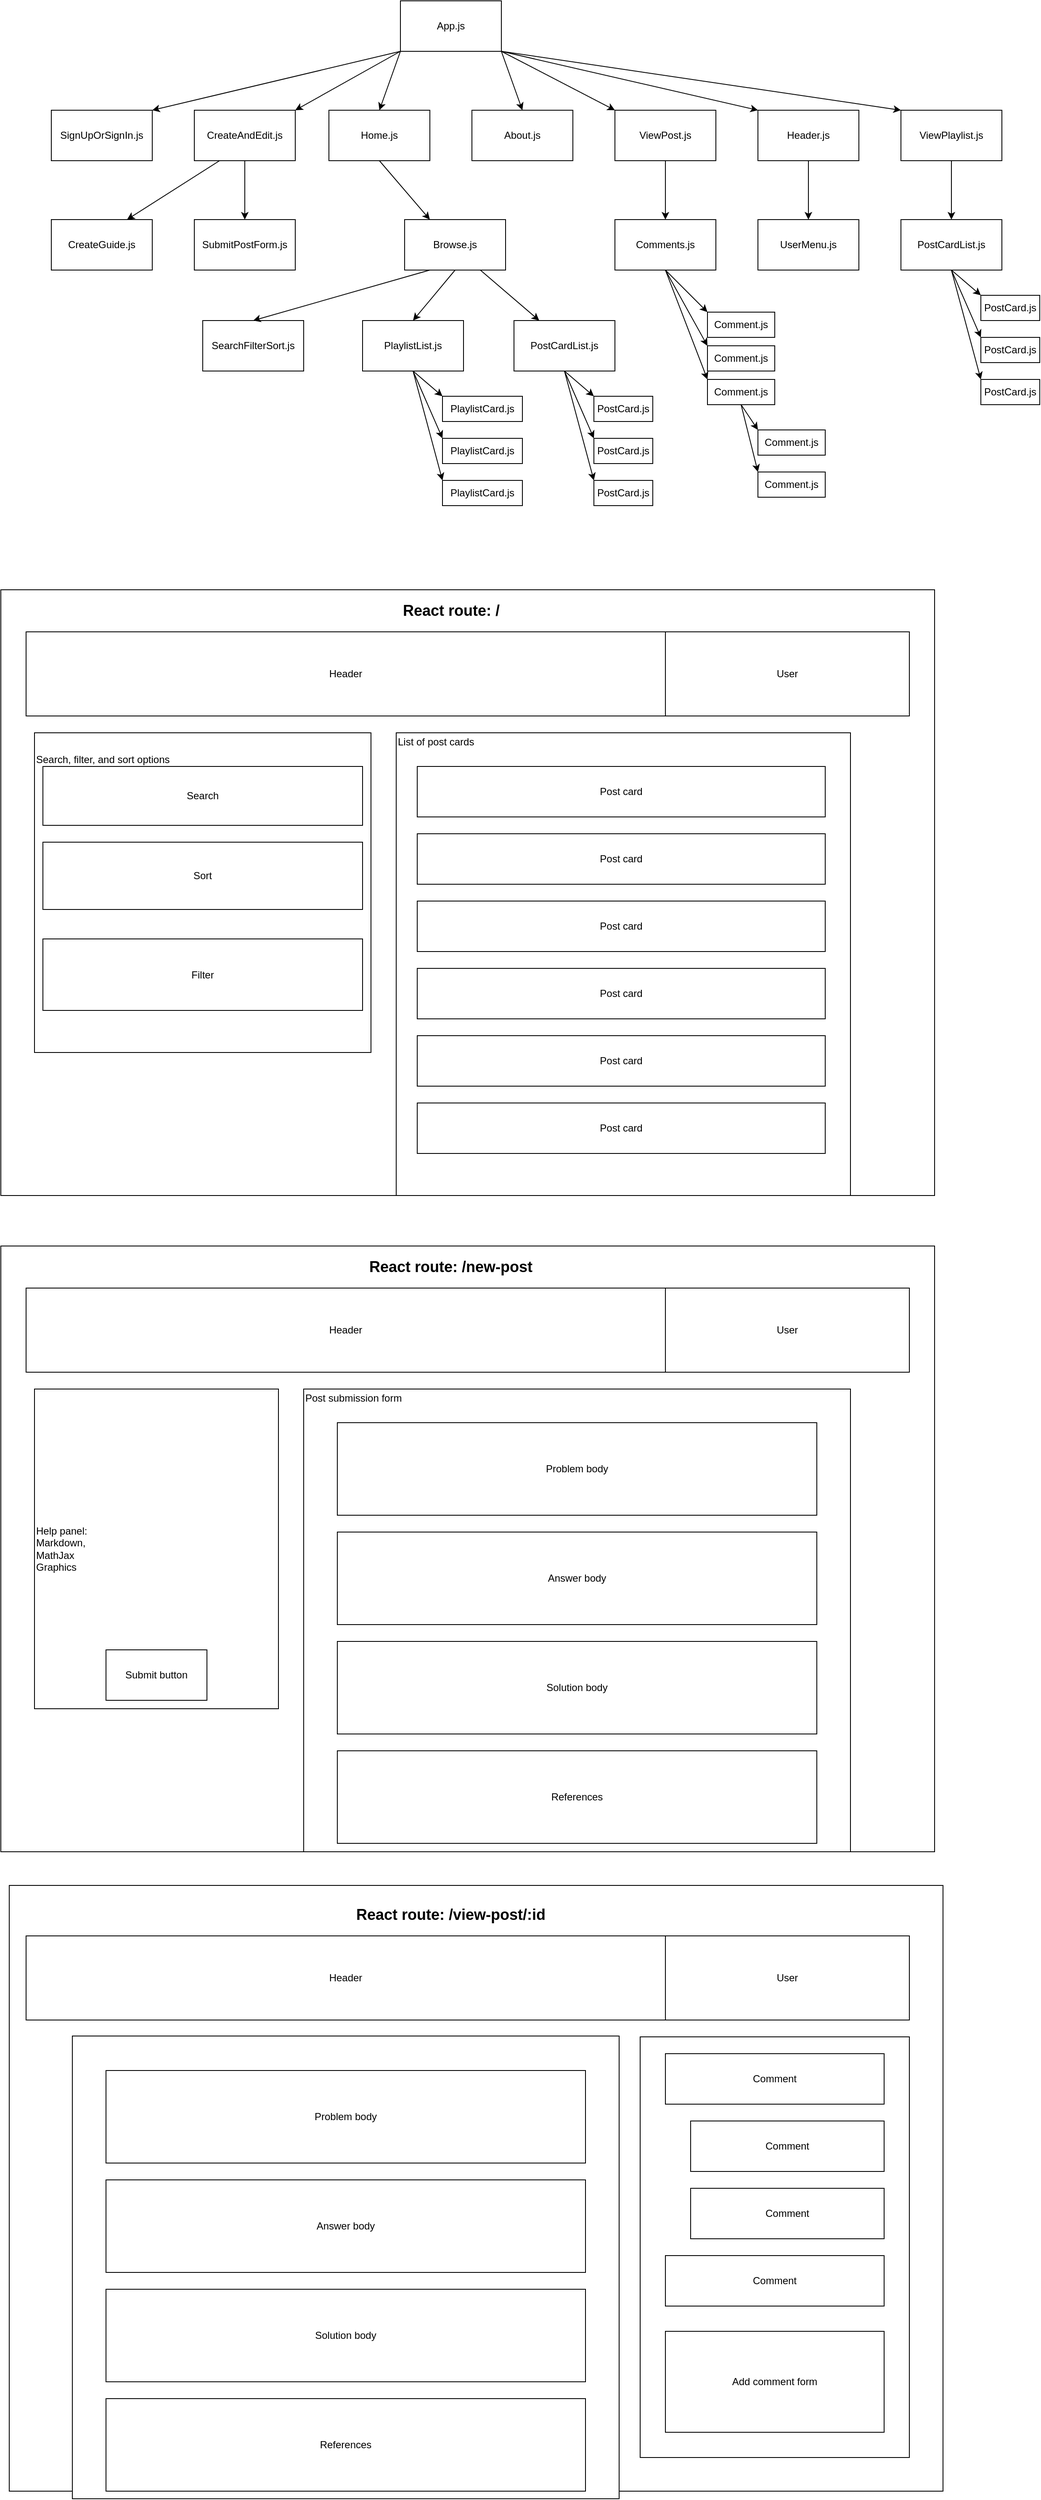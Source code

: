 <mxfile version="22.1.21" type="github">
  <diagram name="Page-1" id="hKuly2Bz2IKXPWWTgTds">
    <mxGraphModel dx="2071" dy="759" grid="1" gridSize="10" guides="1" tooltips="1" connect="1" arrows="1" fold="1" page="1" pageScale="1" pageWidth="850" pageHeight="1100" math="0" shadow="0">
      <root>
        <mxCell id="0" />
        <mxCell id="1" parent="0" />
        <mxCell id="SFf2Btg46Zuehb72WBfB-1" value="App.js" style="rounded=0;whiteSpace=wrap;html=1;" vertex="1" parent="1">
          <mxGeometry x="365" width="120" height="60" as="geometry" />
        </mxCell>
        <mxCell id="SFf2Btg46Zuehb72WBfB-2" value="Home.js" style="rounded=0;whiteSpace=wrap;html=1;" vertex="1" parent="1">
          <mxGeometry x="280" y="130" width="120" height="60" as="geometry" />
        </mxCell>
        <mxCell id="SFf2Btg46Zuehb72WBfB-3" value="About.js" style="rounded=0;whiteSpace=wrap;html=1;" vertex="1" parent="1">
          <mxGeometry x="450" y="130" width="120" height="60" as="geometry" />
        </mxCell>
        <mxCell id="SFf2Btg46Zuehb72WBfB-4" value="SignUpOrSignIn.js" style="rounded=0;whiteSpace=wrap;html=1;" vertex="1" parent="1">
          <mxGeometry x="-50" y="130" width="120" height="60" as="geometry" />
        </mxCell>
        <mxCell id="SFf2Btg46Zuehb72WBfB-6" value="Header.js" style="rounded=0;whiteSpace=wrap;html=1;" vertex="1" parent="1">
          <mxGeometry x="790" y="130" width="120" height="60" as="geometry" />
        </mxCell>
        <mxCell id="SFf2Btg46Zuehb72WBfB-7" value="UserMenu.js" style="rounded=0;whiteSpace=wrap;html=1;" vertex="1" parent="1">
          <mxGeometry x="790" y="260" width="120" height="60" as="geometry" />
        </mxCell>
        <mxCell id="SFf2Btg46Zuehb72WBfB-9" value="" style="rounded=0;whiteSpace=wrap;html=1;" vertex="1" parent="1">
          <mxGeometry x="-110" y="700" width="1110" height="720" as="geometry" />
        </mxCell>
        <mxCell id="SFf2Btg46Zuehb72WBfB-10" value="Header" style="rounded=0;whiteSpace=wrap;html=1;" vertex="1" parent="1">
          <mxGeometry x="-80" y="750" width="760" height="100" as="geometry" />
        </mxCell>
        <mxCell id="SFf2Btg46Zuehb72WBfB-11" value="User" style="rounded=0;whiteSpace=wrap;html=1;" vertex="1" parent="1">
          <mxGeometry x="680" y="750" width="290" height="100" as="geometry" />
        </mxCell>
        <mxCell id="SFf2Btg46Zuehb72WBfB-12" value="Search, filter, and sort options&lt;br&gt;&lt;br&gt;&lt;br&gt;&lt;br&gt;&lt;br&gt;&lt;br&gt;&lt;br&gt;&lt;br&gt;&lt;br&gt;&lt;br&gt;&lt;br&gt;&lt;br&gt;&lt;br&gt;&lt;br&gt;&lt;br&gt;&lt;br&gt;&lt;br&gt;&lt;br&gt;&lt;br&gt;&lt;br&gt;&lt;br&gt;&lt;br&gt;&lt;br&gt;" style="rounded=0;whiteSpace=wrap;html=1;align=left;" vertex="1" parent="1">
          <mxGeometry x="-70" y="870" width="400" height="380" as="geometry" />
        </mxCell>
        <mxCell id="SFf2Btg46Zuehb72WBfB-13" value="SearchFilterSort.js" style="rounded=0;whiteSpace=wrap;html=1;" vertex="1" parent="1">
          <mxGeometry x="130" y="380" width="120" height="60" as="geometry" />
        </mxCell>
        <mxCell id="SFf2Btg46Zuehb72WBfB-14" value="CreateAndEdit.js" style="rounded=0;whiteSpace=wrap;html=1;" vertex="1" parent="1">
          <mxGeometry x="120" y="130" width="120" height="60" as="geometry" />
        </mxCell>
        <mxCell id="SFf2Btg46Zuehb72WBfB-15" value="PostCard.js" style="rounded=0;whiteSpace=wrap;html=1;" vertex="1" parent="1">
          <mxGeometry x="595" y="470" width="70" height="30" as="geometry" />
        </mxCell>
        <mxCell id="SFf2Btg46Zuehb72WBfB-17" value="&lt;p&gt;List of post cards&lt;/p&gt;&lt;p&gt;&lt;br&gt;&lt;/p&gt;&lt;p&gt;&lt;br&gt;&lt;/p&gt;&lt;p&gt;&lt;br&gt;&lt;/p&gt;&lt;p&gt;&lt;br&gt;&lt;/p&gt;&lt;p&gt;&lt;br&gt;&lt;/p&gt;&lt;p&gt;&lt;br&gt;&lt;/p&gt;&lt;p&gt;&lt;br&gt;&lt;/p&gt;&lt;p&gt;&lt;br&gt;&lt;/p&gt;&lt;p&gt;&lt;br&gt;&lt;/p&gt;&lt;p&gt;&lt;br&gt;&lt;/p&gt;&lt;p&gt;&lt;br&gt;&lt;/p&gt;&lt;p&gt;&lt;br&gt;&lt;/p&gt;&lt;p&gt;&lt;br&gt;&lt;/p&gt;&lt;p&gt;&lt;br&gt;&lt;/p&gt;&lt;p&gt;&lt;br&gt;&lt;/p&gt;&lt;p&gt;&lt;br&gt;&lt;/p&gt;&lt;p&gt;&lt;br&gt;&lt;/p&gt;&lt;p&gt;&lt;br&gt;&lt;/p&gt;&lt;p&gt;&lt;br&gt;&lt;/p&gt;&lt;p&gt;&lt;br&gt;&lt;/p&gt;" style="rounded=0;whiteSpace=wrap;html=1;align=left;" vertex="1" parent="1">
          <mxGeometry x="360" y="870" width="540" height="550" as="geometry" />
        </mxCell>
        <mxCell id="SFf2Btg46Zuehb72WBfB-20" value="Search" style="rounded=0;whiteSpace=wrap;html=1;" vertex="1" parent="1">
          <mxGeometry x="-60" y="910" width="380" height="70" as="geometry" />
        </mxCell>
        <mxCell id="SFf2Btg46Zuehb72WBfB-21" value="Sort" style="rounded=0;whiteSpace=wrap;html=1;" vertex="1" parent="1">
          <mxGeometry x="-60" y="1000" width="380" height="80" as="geometry" />
        </mxCell>
        <mxCell id="SFf2Btg46Zuehb72WBfB-22" value="Filter" style="rounded=0;whiteSpace=wrap;html=1;" vertex="1" parent="1">
          <mxGeometry x="-60" y="1115" width="380" height="85" as="geometry" />
        </mxCell>
        <mxCell id="SFf2Btg46Zuehb72WBfB-23" value="Post card" style="rounded=0;whiteSpace=wrap;html=1;" vertex="1" parent="1">
          <mxGeometry x="385" y="910" width="485" height="60" as="geometry" />
        </mxCell>
        <mxCell id="SFf2Btg46Zuehb72WBfB-24" value="Post card" style="rounded=0;whiteSpace=wrap;html=1;" vertex="1" parent="1">
          <mxGeometry x="385" y="990" width="485" height="60" as="geometry" />
        </mxCell>
        <mxCell id="SFf2Btg46Zuehb72WBfB-25" value="Post card" style="rounded=0;whiteSpace=wrap;html=1;" vertex="1" parent="1">
          <mxGeometry x="385" y="1070" width="485" height="60" as="geometry" />
        </mxCell>
        <mxCell id="SFf2Btg46Zuehb72WBfB-26" value="Post card" style="rounded=0;whiteSpace=wrap;html=1;" vertex="1" parent="1">
          <mxGeometry x="385" y="1150" width="485" height="60" as="geometry" />
        </mxCell>
        <mxCell id="SFf2Btg46Zuehb72WBfB-27" value="Post card" style="rounded=0;whiteSpace=wrap;html=1;" vertex="1" parent="1">
          <mxGeometry x="385" y="1230" width="485" height="60" as="geometry" />
        </mxCell>
        <mxCell id="SFf2Btg46Zuehb72WBfB-28" value="Post card" style="rounded=0;whiteSpace=wrap;html=1;" vertex="1" parent="1">
          <mxGeometry x="385" y="1310" width="485" height="60" as="geometry" />
        </mxCell>
        <mxCell id="SFf2Btg46Zuehb72WBfB-29" value="&lt;h2&gt;React route: /&lt;/h2&gt;" style="text;html=1;strokeColor=none;fillColor=none;align=center;verticalAlign=middle;whiteSpace=wrap;rounded=0;" vertex="1" parent="1">
          <mxGeometry x="333" y="710" width="185" height="30" as="geometry" />
        </mxCell>
        <mxCell id="SFf2Btg46Zuehb72WBfB-30" value="" style="rounded=0;whiteSpace=wrap;html=1;" vertex="1" parent="1">
          <mxGeometry x="-110" y="1480" width="1110" height="720" as="geometry" />
        </mxCell>
        <mxCell id="SFf2Btg46Zuehb72WBfB-31" value="Header" style="rounded=0;whiteSpace=wrap;html=1;" vertex="1" parent="1">
          <mxGeometry x="-80" y="1530" width="760" height="100" as="geometry" />
        </mxCell>
        <mxCell id="SFf2Btg46Zuehb72WBfB-32" value="User" style="rounded=0;whiteSpace=wrap;html=1;" vertex="1" parent="1">
          <mxGeometry x="680" y="1530" width="290" height="100" as="geometry" />
        </mxCell>
        <mxCell id="SFf2Btg46Zuehb72WBfB-33" value="Help panel:&lt;br&gt;Markdown,&lt;br&gt;MathJax&lt;br&gt;Graphics" style="rounded=0;whiteSpace=wrap;html=1;align=left;" vertex="1" parent="1">
          <mxGeometry x="-70" y="1650" width="290" height="380" as="geometry" />
        </mxCell>
        <mxCell id="SFf2Btg46Zuehb72WBfB-34" value="&lt;p&gt;Post submission form&lt;/p&gt;&lt;p&gt;&lt;br&gt;&lt;/p&gt;&lt;p&gt;&lt;br&gt;&lt;/p&gt;&lt;p&gt;&lt;br&gt;&lt;/p&gt;&lt;p&gt;&lt;br&gt;&lt;/p&gt;&lt;p&gt;&lt;br&gt;&lt;/p&gt;&lt;p&gt;&lt;br&gt;&lt;/p&gt;&lt;p&gt;&lt;br&gt;&lt;/p&gt;&lt;p&gt;&lt;br&gt;&lt;/p&gt;&lt;p&gt;&lt;br&gt;&lt;/p&gt;&lt;p&gt;&lt;br&gt;&lt;/p&gt;&lt;p&gt;&lt;br&gt;&lt;/p&gt;&lt;p&gt;&lt;br&gt;&lt;/p&gt;&lt;p&gt;&lt;br&gt;&lt;/p&gt;&lt;p&gt;&lt;br&gt;&lt;/p&gt;&lt;p&gt;&lt;br&gt;&lt;/p&gt;&lt;p&gt;&lt;br&gt;&lt;/p&gt;&lt;p&gt;&lt;br&gt;&lt;/p&gt;&lt;p&gt;&lt;br&gt;&lt;/p&gt;&lt;p&gt;&lt;br&gt;&lt;/p&gt;&lt;p&gt;&lt;br&gt;&lt;/p&gt;" style="rounded=0;whiteSpace=wrap;html=1;align=left;" vertex="1" parent="1">
          <mxGeometry x="250" y="1650" width="650" height="550" as="geometry" />
        </mxCell>
        <mxCell id="SFf2Btg46Zuehb72WBfB-38" value="Problem body" style="rounded=0;whiteSpace=wrap;html=1;" vertex="1" parent="1">
          <mxGeometry x="290" y="1690" width="570" height="110" as="geometry" />
        </mxCell>
        <mxCell id="SFf2Btg46Zuehb72WBfB-39" value="Answer body" style="rounded=0;whiteSpace=wrap;html=1;" vertex="1" parent="1">
          <mxGeometry x="290" y="1820" width="570" height="110" as="geometry" />
        </mxCell>
        <mxCell id="SFf2Btg46Zuehb72WBfB-40" value="Solution body" style="rounded=0;whiteSpace=wrap;html=1;" vertex="1" parent="1">
          <mxGeometry x="290" y="1950" width="570" height="110" as="geometry" />
        </mxCell>
        <mxCell id="SFf2Btg46Zuehb72WBfB-41" value="References" style="rounded=0;whiteSpace=wrap;html=1;" vertex="1" parent="1">
          <mxGeometry x="290" y="2080" width="570" height="110" as="geometry" />
        </mxCell>
        <mxCell id="SFf2Btg46Zuehb72WBfB-44" value="&lt;h2&gt;React route: /new-post&lt;/h2&gt;" style="text;html=1;strokeColor=none;fillColor=none;align=center;verticalAlign=middle;whiteSpace=wrap;rounded=0;" vertex="1" parent="1">
          <mxGeometry x="15" y="1490" width="820" height="30" as="geometry" />
        </mxCell>
        <mxCell id="SFf2Btg46Zuehb72WBfB-45" value="Submit button" style="rounded=0;whiteSpace=wrap;html=1;" vertex="1" parent="1">
          <mxGeometry x="15" y="1960" width="120" height="60" as="geometry" />
        </mxCell>
        <mxCell id="SFf2Btg46Zuehb72WBfB-46" value="" style="rounded=0;whiteSpace=wrap;html=1;" vertex="1" parent="1">
          <mxGeometry x="-100" y="2240" width="1110" height="720" as="geometry" />
        </mxCell>
        <mxCell id="SFf2Btg46Zuehb72WBfB-47" value="Header" style="rounded=0;whiteSpace=wrap;html=1;" vertex="1" parent="1">
          <mxGeometry x="-80" y="2300" width="760" height="100" as="geometry" />
        </mxCell>
        <mxCell id="SFf2Btg46Zuehb72WBfB-48" value="User" style="rounded=0;whiteSpace=wrap;html=1;" vertex="1" parent="1">
          <mxGeometry x="680" y="2300" width="290" height="100" as="geometry" />
        </mxCell>
        <mxCell id="SFf2Btg46Zuehb72WBfB-50" value="&lt;p&gt;&lt;br&gt;&lt;/p&gt;" style="rounded=0;whiteSpace=wrap;html=1;align=left;" vertex="1" parent="1">
          <mxGeometry x="-25" y="2419" width="650" height="550" as="geometry" />
        </mxCell>
        <mxCell id="SFf2Btg46Zuehb72WBfB-51" value="Problem body" style="rounded=0;whiteSpace=wrap;html=1;" vertex="1" parent="1">
          <mxGeometry x="15" y="2460" width="570" height="110" as="geometry" />
        </mxCell>
        <mxCell id="SFf2Btg46Zuehb72WBfB-52" value="Answer body" style="rounded=0;whiteSpace=wrap;html=1;" vertex="1" parent="1">
          <mxGeometry x="15" y="2590" width="570" height="110" as="geometry" />
        </mxCell>
        <mxCell id="SFf2Btg46Zuehb72WBfB-53" value="Solution body" style="rounded=0;whiteSpace=wrap;html=1;" vertex="1" parent="1">
          <mxGeometry x="15" y="2720" width="570" height="110" as="geometry" />
        </mxCell>
        <mxCell id="SFf2Btg46Zuehb72WBfB-54" value="References" style="rounded=0;whiteSpace=wrap;html=1;" vertex="1" parent="1">
          <mxGeometry x="15" y="2850" width="570" height="110" as="geometry" />
        </mxCell>
        <mxCell id="SFf2Btg46Zuehb72WBfB-55" value="&lt;h2&gt;React route: /view-post/:id&lt;/h2&gt;" style="text;html=1;strokeColor=none;fillColor=none;align=center;verticalAlign=middle;whiteSpace=wrap;rounded=0;" vertex="1" parent="1">
          <mxGeometry x="15" y="2260" width="820" height="30" as="geometry" />
        </mxCell>
        <mxCell id="SFf2Btg46Zuehb72WBfB-57" value="" style="rounded=0;whiteSpace=wrap;html=1;" vertex="1" parent="1">
          <mxGeometry x="650" y="2420" width="320" height="500" as="geometry" />
        </mxCell>
        <mxCell id="SFf2Btg46Zuehb72WBfB-58" value="Comment" style="rounded=0;whiteSpace=wrap;html=1;" vertex="1" parent="1">
          <mxGeometry x="680" y="2440" width="260" height="60" as="geometry" />
        </mxCell>
        <mxCell id="SFf2Btg46Zuehb72WBfB-59" value="Comment" style="rounded=0;whiteSpace=wrap;html=1;" vertex="1" parent="1">
          <mxGeometry x="710" y="2520" width="230" height="60" as="geometry" />
        </mxCell>
        <mxCell id="SFf2Btg46Zuehb72WBfB-60" value="Comment" style="rounded=0;whiteSpace=wrap;html=1;" vertex="1" parent="1">
          <mxGeometry x="680" y="2680" width="260" height="60" as="geometry" />
        </mxCell>
        <mxCell id="SFf2Btg46Zuehb72WBfB-61" value="Comment" style="rounded=0;whiteSpace=wrap;html=1;" vertex="1" parent="1">
          <mxGeometry x="710" y="2600" width="230" height="60" as="geometry" />
        </mxCell>
        <mxCell id="SFf2Btg46Zuehb72WBfB-62" value="Add comment form" style="rounded=0;whiteSpace=wrap;html=1;" vertex="1" parent="1">
          <mxGeometry x="680" y="2770" width="260" height="120" as="geometry" />
        </mxCell>
        <mxCell id="SFf2Btg46Zuehb72WBfB-63" value="Browse.js" style="rounded=0;whiteSpace=wrap;html=1;" vertex="1" parent="1">
          <mxGeometry x="370" y="260" width="120" height="60" as="geometry" />
        </mxCell>
        <mxCell id="SFf2Btg46Zuehb72WBfB-65" value="ViewPost.js" style="rounded=0;whiteSpace=wrap;html=1;" vertex="1" parent="1">
          <mxGeometry x="620" y="130" width="120" height="60" as="geometry" />
        </mxCell>
        <mxCell id="SFf2Btg46Zuehb72WBfB-66" value="CreateGuide.js" style="rounded=0;whiteSpace=wrap;html=1;" vertex="1" parent="1">
          <mxGeometry x="-50" y="260" width="120" height="60" as="geometry" />
        </mxCell>
        <mxCell id="SFf2Btg46Zuehb72WBfB-67" value="SubmitPostForm.js" style="rounded=0;whiteSpace=wrap;html=1;" vertex="1" parent="1">
          <mxGeometry x="120" y="260" width="120" height="60" as="geometry" />
        </mxCell>
        <mxCell id="SFf2Btg46Zuehb72WBfB-68" value="PostCardList.js" style="rounded=0;whiteSpace=wrap;html=1;" vertex="1" parent="1">
          <mxGeometry x="500" y="380" width="120" height="60" as="geometry" />
        </mxCell>
        <mxCell id="SFf2Btg46Zuehb72WBfB-69" value="Comments.js" style="rounded=0;whiteSpace=wrap;html=1;" vertex="1" parent="1">
          <mxGeometry x="620" y="260" width="120" height="60" as="geometry" />
        </mxCell>
        <mxCell id="SFf2Btg46Zuehb72WBfB-70" value="Comment.js" style="rounded=0;whiteSpace=wrap;html=1;" vertex="1" parent="1">
          <mxGeometry x="730" y="370" width="80" height="30" as="geometry" />
        </mxCell>
        <mxCell id="SFf2Btg46Zuehb72WBfB-71" value="Comment.js" style="rounded=0;whiteSpace=wrap;html=1;" vertex="1" parent="1">
          <mxGeometry x="730" y="410" width="80" height="30" as="geometry" />
        </mxCell>
        <mxCell id="SFf2Btg46Zuehb72WBfB-72" value="Comment.js" style="rounded=0;whiteSpace=wrap;html=1;" vertex="1" parent="1">
          <mxGeometry x="730" y="450" width="80" height="30" as="geometry" />
        </mxCell>
        <mxCell id="SFf2Btg46Zuehb72WBfB-73" value="PostCard.js" style="rounded=0;whiteSpace=wrap;html=1;" vertex="1" parent="1">
          <mxGeometry x="595" y="520" width="70" height="30" as="geometry" />
        </mxCell>
        <mxCell id="SFf2Btg46Zuehb72WBfB-74" value="PostCard.js" style="rounded=0;whiteSpace=wrap;html=1;" vertex="1" parent="1">
          <mxGeometry x="595" y="570" width="70" height="30" as="geometry" />
        </mxCell>
        <mxCell id="SFf2Btg46Zuehb72WBfB-75" value="" style="endArrow=classic;html=1;rounded=0;entryX=1;entryY=0;entryDx=0;entryDy=0;exitX=0;exitY=1;exitDx=0;exitDy=0;" edge="1" parent="1" source="SFf2Btg46Zuehb72WBfB-1" target="SFf2Btg46Zuehb72WBfB-4">
          <mxGeometry width="50" height="50" relative="1" as="geometry">
            <mxPoint x="500" y="380" as="sourcePoint" />
            <mxPoint x="550" y="330" as="targetPoint" />
          </mxGeometry>
        </mxCell>
        <mxCell id="SFf2Btg46Zuehb72WBfB-76" value="" style="endArrow=classic;html=1;rounded=0;entryX=1;entryY=0;entryDx=0;entryDy=0;exitX=0;exitY=1;exitDx=0;exitDy=0;" edge="1" parent="1" source="SFf2Btg46Zuehb72WBfB-1" target="SFf2Btg46Zuehb72WBfB-14">
          <mxGeometry width="50" height="50" relative="1" as="geometry">
            <mxPoint x="375" y="70" as="sourcePoint" />
            <mxPoint x="80" y="140" as="targetPoint" />
          </mxGeometry>
        </mxCell>
        <mxCell id="SFf2Btg46Zuehb72WBfB-77" value="" style="endArrow=classic;html=1;rounded=0;entryX=0.5;entryY=0;entryDx=0;entryDy=0;exitX=0;exitY=1;exitDx=0;exitDy=0;" edge="1" parent="1" source="SFf2Btg46Zuehb72WBfB-1" target="SFf2Btg46Zuehb72WBfB-2">
          <mxGeometry width="50" height="50" relative="1" as="geometry">
            <mxPoint x="320" y="50" as="sourcePoint" />
            <mxPoint x="250" y="140" as="targetPoint" />
          </mxGeometry>
        </mxCell>
        <mxCell id="SFf2Btg46Zuehb72WBfB-78" value="" style="endArrow=classic;html=1;rounded=0;entryX=0.5;entryY=0;entryDx=0;entryDy=0;exitX=1;exitY=1;exitDx=0;exitDy=0;" edge="1" parent="1" source="SFf2Btg46Zuehb72WBfB-1" target="SFf2Btg46Zuehb72WBfB-3">
          <mxGeometry width="50" height="50" relative="1" as="geometry">
            <mxPoint x="375" y="70" as="sourcePoint" />
            <mxPoint x="350" y="140" as="targetPoint" />
          </mxGeometry>
        </mxCell>
        <mxCell id="SFf2Btg46Zuehb72WBfB-79" value="" style="endArrow=classic;html=1;rounded=0;entryX=0;entryY=0;entryDx=0;entryDy=0;exitX=1;exitY=1;exitDx=0;exitDy=0;" edge="1" parent="1" source="SFf2Btg46Zuehb72WBfB-1" target="SFf2Btg46Zuehb72WBfB-65">
          <mxGeometry width="50" height="50" relative="1" as="geometry">
            <mxPoint x="495" y="70" as="sourcePoint" />
            <mxPoint x="520" y="140" as="targetPoint" />
          </mxGeometry>
        </mxCell>
        <mxCell id="SFf2Btg46Zuehb72WBfB-80" value="" style="endArrow=classic;html=1;rounded=0;exitX=1;exitY=1;exitDx=0;exitDy=0;entryX=0;entryY=0;entryDx=0;entryDy=0;" edge="1" parent="1" source="SFf2Btg46Zuehb72WBfB-1" target="SFf2Btg46Zuehb72WBfB-6">
          <mxGeometry width="50" height="50" relative="1" as="geometry">
            <mxPoint x="500" y="380" as="sourcePoint" />
            <mxPoint x="550" y="330" as="targetPoint" />
          </mxGeometry>
        </mxCell>
        <mxCell id="SFf2Btg46Zuehb72WBfB-81" value="" style="endArrow=classic;html=1;rounded=0;exitX=0.25;exitY=1;exitDx=0;exitDy=0;entryX=0.75;entryY=0;entryDx=0;entryDy=0;" edge="1" parent="1" source="SFf2Btg46Zuehb72WBfB-14" target="SFf2Btg46Zuehb72WBfB-66">
          <mxGeometry width="50" height="50" relative="1" as="geometry">
            <mxPoint x="500" y="380" as="sourcePoint" />
            <mxPoint x="550" y="330" as="targetPoint" />
          </mxGeometry>
        </mxCell>
        <mxCell id="SFf2Btg46Zuehb72WBfB-82" value="" style="endArrow=classic;html=1;rounded=0;exitX=0.5;exitY=1;exitDx=0;exitDy=0;entryX=0.5;entryY=0;entryDx=0;entryDy=0;" edge="1" parent="1" source="SFf2Btg46Zuehb72WBfB-14" target="SFf2Btg46Zuehb72WBfB-67">
          <mxGeometry width="50" height="50" relative="1" as="geometry">
            <mxPoint x="160" y="200" as="sourcePoint" />
            <mxPoint x="50" y="270" as="targetPoint" />
          </mxGeometry>
        </mxCell>
        <mxCell id="SFf2Btg46Zuehb72WBfB-83" value="" style="endArrow=classic;html=1;rounded=0;exitX=0.5;exitY=1;exitDx=0;exitDy=0;entryX=0.25;entryY=0;entryDx=0;entryDy=0;" edge="1" parent="1" source="SFf2Btg46Zuehb72WBfB-2" target="SFf2Btg46Zuehb72WBfB-63">
          <mxGeometry width="50" height="50" relative="1" as="geometry">
            <mxPoint x="500" y="380" as="sourcePoint" />
            <mxPoint x="550" y="330" as="targetPoint" />
          </mxGeometry>
        </mxCell>
        <mxCell id="SFf2Btg46Zuehb72WBfB-84" value="" style="endArrow=classic;html=1;rounded=0;exitX=0.5;exitY=1;exitDx=0;exitDy=0;entryX=0.5;entryY=0;entryDx=0;entryDy=0;" edge="1" parent="1" source="SFf2Btg46Zuehb72WBfB-65" target="SFf2Btg46Zuehb72WBfB-69">
          <mxGeometry width="50" height="50" relative="1" as="geometry">
            <mxPoint x="350" y="200" as="sourcePoint" />
            <mxPoint x="410" y="270" as="targetPoint" />
          </mxGeometry>
        </mxCell>
        <mxCell id="SFf2Btg46Zuehb72WBfB-86" value="" style="endArrow=classic;html=1;rounded=0;exitX=0.5;exitY=1;exitDx=0;exitDy=0;entryX=0;entryY=0;entryDx=0;entryDy=0;" edge="1" parent="1" source="SFf2Btg46Zuehb72WBfB-69" target="SFf2Btg46Zuehb72WBfB-70">
          <mxGeometry width="50" height="50" relative="1" as="geometry">
            <mxPoint x="500" y="380" as="sourcePoint" />
            <mxPoint x="550" y="330" as="targetPoint" />
          </mxGeometry>
        </mxCell>
        <mxCell id="SFf2Btg46Zuehb72WBfB-87" value="" style="endArrow=classic;html=1;rounded=0;exitX=0.5;exitY=1;exitDx=0;exitDy=0;entryX=0;entryY=0;entryDx=0;entryDy=0;" edge="1" parent="1" source="SFf2Btg46Zuehb72WBfB-69" target="SFf2Btg46Zuehb72WBfB-71">
          <mxGeometry width="50" height="50" relative="1" as="geometry">
            <mxPoint x="690" y="330" as="sourcePoint" />
            <mxPoint x="670" y="390" as="targetPoint" />
          </mxGeometry>
        </mxCell>
        <mxCell id="SFf2Btg46Zuehb72WBfB-88" value="" style="endArrow=classic;html=1;rounded=0;exitX=0.5;exitY=1;exitDx=0;exitDy=0;entryX=0;entryY=0;entryDx=0;entryDy=0;" edge="1" parent="1" source="SFf2Btg46Zuehb72WBfB-69" target="SFf2Btg46Zuehb72WBfB-72">
          <mxGeometry width="50" height="50" relative="1" as="geometry">
            <mxPoint x="690" y="330" as="sourcePoint" />
            <mxPoint x="740" y="420" as="targetPoint" />
          </mxGeometry>
        </mxCell>
        <mxCell id="SFf2Btg46Zuehb72WBfB-89" value="" style="endArrow=classic;html=1;rounded=0;entryX=0.5;entryY=0;entryDx=0;entryDy=0;exitX=0.25;exitY=1;exitDx=0;exitDy=0;" edge="1" parent="1" source="SFf2Btg46Zuehb72WBfB-63" target="SFf2Btg46Zuehb72WBfB-13">
          <mxGeometry width="50" height="50" relative="1" as="geometry">
            <mxPoint x="500" y="380" as="sourcePoint" />
            <mxPoint x="550" y="330" as="targetPoint" />
          </mxGeometry>
        </mxCell>
        <mxCell id="SFf2Btg46Zuehb72WBfB-90" value="" style="endArrow=classic;html=1;rounded=0;exitX=0.75;exitY=1;exitDx=0;exitDy=0;entryX=0.25;entryY=0;entryDx=0;entryDy=0;" edge="1" parent="1" source="SFf2Btg46Zuehb72WBfB-63" target="SFf2Btg46Zuehb72WBfB-68">
          <mxGeometry width="50" height="50" relative="1" as="geometry">
            <mxPoint x="500" y="380" as="sourcePoint" />
            <mxPoint x="550" y="330" as="targetPoint" />
          </mxGeometry>
        </mxCell>
        <mxCell id="SFf2Btg46Zuehb72WBfB-91" value="" style="endArrow=classic;html=1;rounded=0;entryX=0;entryY=0;entryDx=0;entryDy=0;exitX=0.5;exitY=1;exitDx=0;exitDy=0;" edge="1" parent="1" source="SFf2Btg46Zuehb72WBfB-68" target="SFf2Btg46Zuehb72WBfB-73">
          <mxGeometry width="50" height="50" relative="1" as="geometry">
            <mxPoint x="450" y="540" as="sourcePoint" />
            <mxPoint x="625" y="500" as="targetPoint" />
          </mxGeometry>
        </mxCell>
        <mxCell id="SFf2Btg46Zuehb72WBfB-93" value="" style="endArrow=classic;html=1;rounded=0;entryX=0;entryY=0;entryDx=0;entryDy=0;exitX=0.5;exitY=1;exitDx=0;exitDy=0;" edge="1" parent="1" source="SFf2Btg46Zuehb72WBfB-68" target="SFf2Btg46Zuehb72WBfB-15">
          <mxGeometry width="50" height="50" relative="1" as="geometry">
            <mxPoint x="460" y="510" as="sourcePoint" />
            <mxPoint x="605" y="530" as="targetPoint" />
          </mxGeometry>
        </mxCell>
        <mxCell id="SFf2Btg46Zuehb72WBfB-94" value="" style="endArrow=classic;html=1;rounded=0;entryX=0;entryY=0;entryDx=0;entryDy=0;exitX=0.5;exitY=1;exitDx=0;exitDy=0;" edge="1" parent="1" source="SFf2Btg46Zuehb72WBfB-68" target="SFf2Btg46Zuehb72WBfB-74">
          <mxGeometry width="50" height="50" relative="1" as="geometry">
            <mxPoint x="470" y="510" as="sourcePoint" />
            <mxPoint x="605" y="530" as="targetPoint" />
          </mxGeometry>
        </mxCell>
        <mxCell id="SFf2Btg46Zuehb72WBfB-95" value="Comment.js" style="rounded=0;whiteSpace=wrap;html=1;" vertex="1" parent="1">
          <mxGeometry x="790" y="510" width="80" height="30" as="geometry" />
        </mxCell>
        <mxCell id="SFf2Btg46Zuehb72WBfB-96" value="Comment.js" style="rounded=0;whiteSpace=wrap;html=1;" vertex="1" parent="1">
          <mxGeometry x="790" y="560" width="80" height="30" as="geometry" />
        </mxCell>
        <mxCell id="SFf2Btg46Zuehb72WBfB-97" value="" style="endArrow=classic;html=1;rounded=0;exitX=0.5;exitY=1;exitDx=0;exitDy=0;entryX=0;entryY=0;entryDx=0;entryDy=0;" edge="1" parent="1" source="SFf2Btg46Zuehb72WBfB-72" target="SFf2Btg46Zuehb72WBfB-95">
          <mxGeometry width="50" height="50" relative="1" as="geometry">
            <mxPoint x="500" y="380" as="sourcePoint" />
            <mxPoint x="550" y="330" as="targetPoint" />
          </mxGeometry>
        </mxCell>
        <mxCell id="SFf2Btg46Zuehb72WBfB-98" value="" style="endArrow=classic;html=1;rounded=0;entryX=0;entryY=0;entryDx=0;entryDy=0;exitX=0.5;exitY=1;exitDx=0;exitDy=0;" edge="1" parent="1" source="SFf2Btg46Zuehb72WBfB-72" target="SFf2Btg46Zuehb72WBfB-96">
          <mxGeometry width="50" height="50" relative="1" as="geometry">
            <mxPoint x="720" y="540" as="sourcePoint" />
            <mxPoint x="800" y="520" as="targetPoint" />
          </mxGeometry>
        </mxCell>
        <mxCell id="SFf2Btg46Zuehb72WBfB-99" value="" style="endArrow=classic;html=1;rounded=0;entryX=0.5;entryY=0;entryDx=0;entryDy=0;exitX=0.5;exitY=1;exitDx=0;exitDy=0;" edge="1" parent="1" source="SFf2Btg46Zuehb72WBfB-6" target="SFf2Btg46Zuehb72WBfB-7">
          <mxGeometry width="50" height="50" relative="1" as="geometry">
            <mxPoint x="780" y="490" as="sourcePoint" />
            <mxPoint x="800" y="570" as="targetPoint" />
          </mxGeometry>
        </mxCell>
        <mxCell id="SFf2Btg46Zuehb72WBfB-100" value="ViewPlaylist.js" style="rounded=0;whiteSpace=wrap;html=1;" vertex="1" parent="1">
          <mxGeometry x="960" y="130" width="120" height="60" as="geometry" />
        </mxCell>
        <mxCell id="SFf2Btg46Zuehb72WBfB-101" value="PostCard.js" style="rounded=0;whiteSpace=wrap;html=1;" vertex="1" parent="1">
          <mxGeometry x="1055" y="350" width="70" height="30" as="geometry" />
        </mxCell>
        <mxCell id="SFf2Btg46Zuehb72WBfB-102" value="PostCardList.js" style="rounded=0;whiteSpace=wrap;html=1;" vertex="1" parent="1">
          <mxGeometry x="960" y="260" width="120" height="60" as="geometry" />
        </mxCell>
        <mxCell id="SFf2Btg46Zuehb72WBfB-103" value="PostCard.js" style="rounded=0;whiteSpace=wrap;html=1;" vertex="1" parent="1">
          <mxGeometry x="1055" y="400" width="70" height="30" as="geometry" />
        </mxCell>
        <mxCell id="SFf2Btg46Zuehb72WBfB-104" value="PostCard.js" style="rounded=0;whiteSpace=wrap;html=1;" vertex="1" parent="1">
          <mxGeometry x="1055" y="450" width="70" height="30" as="geometry" />
        </mxCell>
        <mxCell id="SFf2Btg46Zuehb72WBfB-105" value="" style="endArrow=classic;html=1;rounded=0;entryX=0;entryY=0;entryDx=0;entryDy=0;exitX=0.5;exitY=1;exitDx=0;exitDy=0;" edge="1" parent="1" source="SFf2Btg46Zuehb72WBfB-102" target="SFf2Btg46Zuehb72WBfB-103">
          <mxGeometry width="50" height="50" relative="1" as="geometry">
            <mxPoint x="910" y="420" as="sourcePoint" />
            <mxPoint x="1085" y="380" as="targetPoint" />
          </mxGeometry>
        </mxCell>
        <mxCell id="SFf2Btg46Zuehb72WBfB-106" value="" style="endArrow=classic;html=1;rounded=0;entryX=0;entryY=0;entryDx=0;entryDy=0;exitX=0.5;exitY=1;exitDx=0;exitDy=0;" edge="1" parent="1" source="SFf2Btg46Zuehb72WBfB-102" target="SFf2Btg46Zuehb72WBfB-101">
          <mxGeometry width="50" height="50" relative="1" as="geometry">
            <mxPoint x="920" y="390" as="sourcePoint" />
            <mxPoint x="1065" y="410" as="targetPoint" />
          </mxGeometry>
        </mxCell>
        <mxCell id="SFf2Btg46Zuehb72WBfB-107" value="" style="endArrow=classic;html=1;rounded=0;entryX=0;entryY=0;entryDx=0;entryDy=0;exitX=0.5;exitY=1;exitDx=0;exitDy=0;" edge="1" parent="1" source="SFf2Btg46Zuehb72WBfB-102" target="SFf2Btg46Zuehb72WBfB-104">
          <mxGeometry width="50" height="50" relative="1" as="geometry">
            <mxPoint x="930" y="390" as="sourcePoint" />
            <mxPoint x="1065" y="410" as="targetPoint" />
          </mxGeometry>
        </mxCell>
        <mxCell id="SFf2Btg46Zuehb72WBfB-108" value="" style="endArrow=classic;html=1;rounded=0;entryX=0.5;entryY=0;entryDx=0;entryDy=0;exitX=0.5;exitY=1;exitDx=0;exitDy=0;" edge="1" parent="1" source="SFf2Btg46Zuehb72WBfB-100" target="SFf2Btg46Zuehb72WBfB-102">
          <mxGeometry width="50" height="50" relative="1" as="geometry">
            <mxPoint x="920" y="230" as="sourcePoint" />
            <mxPoint x="550" y="310" as="targetPoint" />
          </mxGeometry>
        </mxCell>
        <mxCell id="SFf2Btg46Zuehb72WBfB-109" value="" style="endArrow=classic;html=1;rounded=0;entryX=0;entryY=0;entryDx=0;entryDy=0;exitX=1;exitY=1;exitDx=0;exitDy=0;" edge="1" parent="1" source="SFf2Btg46Zuehb72WBfB-1" target="SFf2Btg46Zuehb72WBfB-100">
          <mxGeometry width="50" height="50" relative="1" as="geometry">
            <mxPoint x="1030" y="200" as="sourcePoint" />
            <mxPoint x="1030" y="270" as="targetPoint" />
          </mxGeometry>
        </mxCell>
        <mxCell id="SFf2Btg46Zuehb72WBfB-110" value="PlaylistList.js" style="rounded=0;whiteSpace=wrap;html=1;" vertex="1" parent="1">
          <mxGeometry x="320" y="380" width="120" height="60" as="geometry" />
        </mxCell>
        <mxCell id="SFf2Btg46Zuehb72WBfB-111" value="PlaylistCard.js" style="rounded=0;whiteSpace=wrap;html=1;" vertex="1" parent="1">
          <mxGeometry x="415" y="470" width="95" height="30" as="geometry" />
        </mxCell>
        <mxCell id="SFf2Btg46Zuehb72WBfB-112" value="PlaylistCard.js" style="rounded=0;whiteSpace=wrap;html=1;" vertex="1" parent="1">
          <mxGeometry x="415" y="520" width="95" height="30" as="geometry" />
        </mxCell>
        <mxCell id="SFf2Btg46Zuehb72WBfB-113" value="PlaylistCard.js" style="rounded=0;whiteSpace=wrap;html=1;" vertex="1" parent="1">
          <mxGeometry x="415" y="570" width="95" height="30" as="geometry" />
        </mxCell>
        <mxCell id="SFf2Btg46Zuehb72WBfB-114" value="" style="endArrow=classic;html=1;rounded=0;entryX=0;entryY=0;entryDx=0;entryDy=0;exitX=0.5;exitY=1;exitDx=0;exitDy=0;" edge="1" parent="1" target="SFf2Btg46Zuehb72WBfB-112">
          <mxGeometry width="50" height="50" relative="1" as="geometry">
            <mxPoint x="380" y="440" as="sourcePoint" />
            <mxPoint x="445" y="500" as="targetPoint" />
          </mxGeometry>
        </mxCell>
        <mxCell id="SFf2Btg46Zuehb72WBfB-115" value="" style="endArrow=classic;html=1;rounded=0;entryX=0;entryY=0;entryDx=0;entryDy=0;exitX=0.5;exitY=1;exitDx=0;exitDy=0;" edge="1" parent="1" target="SFf2Btg46Zuehb72WBfB-111">
          <mxGeometry width="50" height="50" relative="1" as="geometry">
            <mxPoint x="380" y="440" as="sourcePoint" />
            <mxPoint x="425" y="530" as="targetPoint" />
          </mxGeometry>
        </mxCell>
        <mxCell id="SFf2Btg46Zuehb72WBfB-116" value="" style="endArrow=classic;html=1;rounded=0;entryX=0;entryY=0;entryDx=0;entryDy=0;exitX=0.5;exitY=1;exitDx=0;exitDy=0;" edge="1" parent="1" target="SFf2Btg46Zuehb72WBfB-113">
          <mxGeometry width="50" height="50" relative="1" as="geometry">
            <mxPoint x="380" y="440" as="sourcePoint" />
            <mxPoint x="425" y="530" as="targetPoint" />
          </mxGeometry>
        </mxCell>
        <mxCell id="SFf2Btg46Zuehb72WBfB-117" value="" style="endArrow=classic;html=1;rounded=0;exitX=0.5;exitY=1;exitDx=0;exitDy=0;entryX=0.5;entryY=0;entryDx=0;entryDy=0;" edge="1" parent="1" source="SFf2Btg46Zuehb72WBfB-63" target="SFf2Btg46Zuehb72WBfB-110">
          <mxGeometry width="50" height="50" relative="1" as="geometry">
            <mxPoint x="500" y="360" as="sourcePoint" />
            <mxPoint x="550" y="310" as="targetPoint" />
          </mxGeometry>
        </mxCell>
      </root>
    </mxGraphModel>
  </diagram>
</mxfile>
